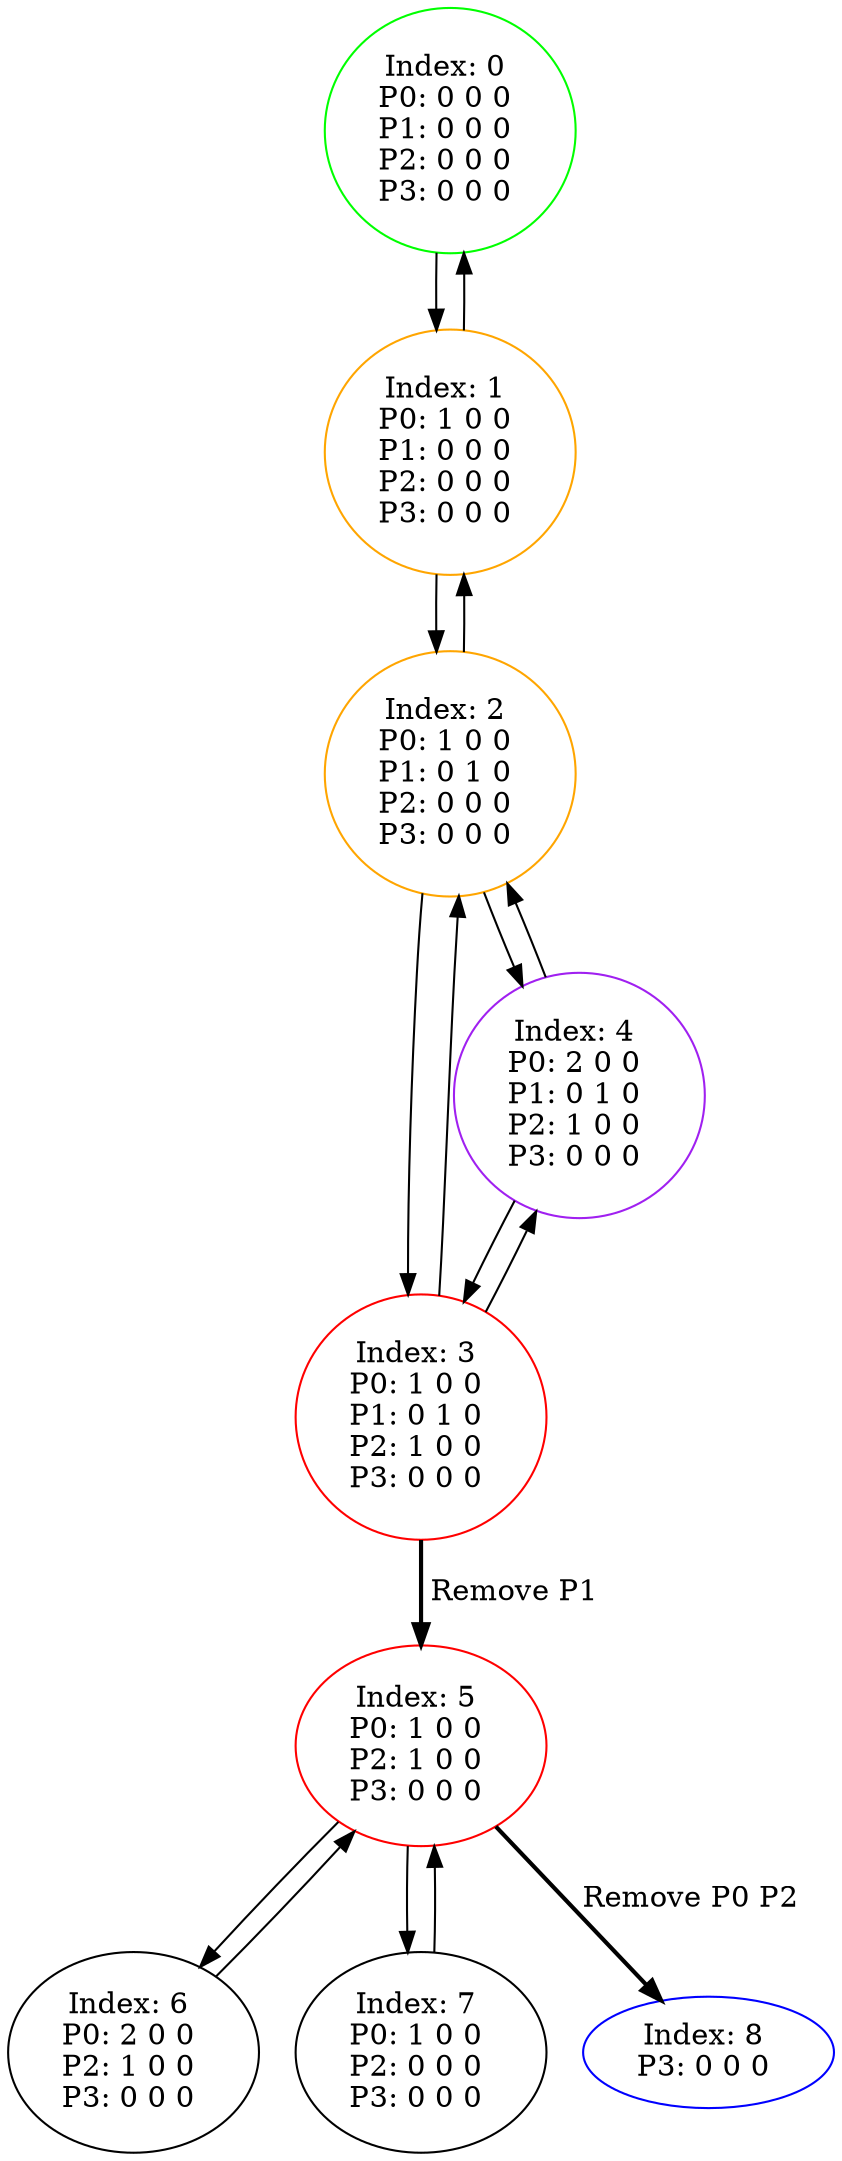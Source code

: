 digraph G {
color = "black"
0[label = "Index: 0 
P0: 0 0 0 
P1: 0 0 0 
P2: 0 0 0 
P3: 0 0 0 
", color = "green"]
1[label = "Index: 1 
P0: 1 0 0 
P1: 0 0 0 
P2: 0 0 0 
P3: 0 0 0 
", color = "orange"]
2[label = "Index: 2 
P0: 1 0 0 
P1: 0 1 0 
P2: 0 0 0 
P3: 0 0 0 
", color = "orange"]
3[label = "Index: 3 
P0: 1 0 0 
P1: 0 1 0 
P2: 1 0 0 
P3: 0 0 0 
", color = "red"]
4[label = "Index: 4 
P0: 2 0 0 
P1: 0 1 0 
P2: 1 0 0 
P3: 0 0 0 
", color = "purple"]
5[label = "Index: 5 
P0: 1 0 0 
P2: 1 0 0 
P3: 0 0 0 
", color = "red"]
6[label = "Index: 6 
P0: 2 0 0 
P2: 1 0 0 
P3: 0 0 0 
"]
7[label = "Index: 7 
P0: 1 0 0 
P2: 0 0 0 
P3: 0 0 0 
"]
8[label = "Index: 8 
P3: 0 0 0 
", color = "blue"]
0 -> 1

1 -> 0
1 -> 2

2 -> 1
2 -> 3
2 -> 4

3 -> 2
3 -> 4
3 -> 5[style=bold label=" Remove P1 "];


4 -> 2
4 -> 3

5 -> 6
5 -> 7
5 -> 8[style=bold label=" Remove P0 P2 "];


6 -> 5

7 -> 5

}
